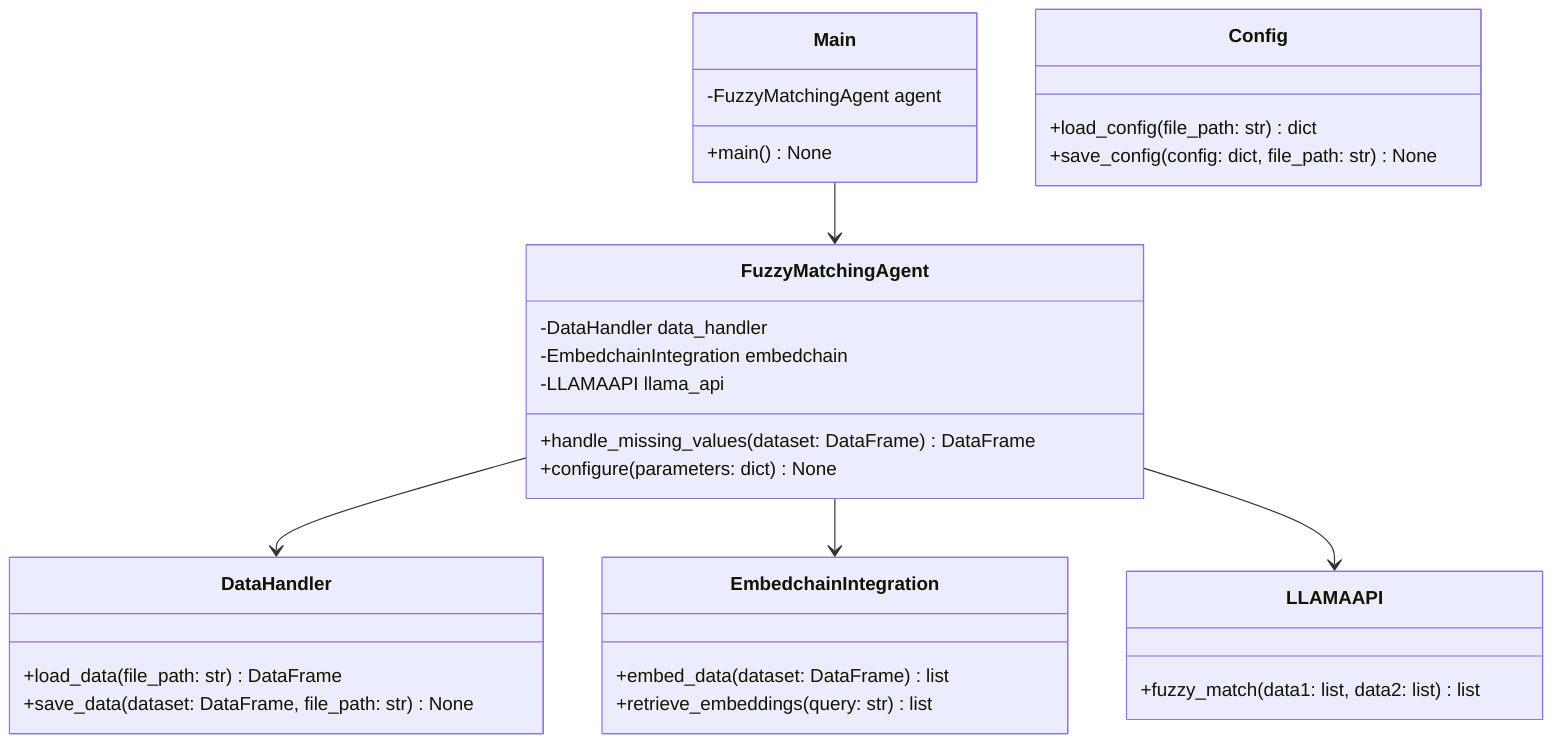 classDiagram
    class Main {
        -FuzzyMatchingAgent agent
        +main() None
    }
    class FuzzyMatchingAgent {
        -DataHandler data_handler
        -EmbedchainIntegration embedchain
        -LLAMAAPI llama_api
        +handle_missing_values(dataset: DataFrame) DataFrame
        +configure(parameters: dict) None
    }
    class DataHandler {
        +load_data(file_path: str) DataFrame
        +save_data(dataset: DataFrame, file_path: str) None
    }
    class EmbedchainIntegration {
        +embed_data(dataset: DataFrame) list
        +retrieve_embeddings(query: str) list
    }
    class LLAMAAPI {
        +fuzzy_match(data1: list, data2: list) list
    }
    class Config {
        +load_config(file_path: str) dict
        +save_config(config: dict, file_path: str) None
    }
    Main --> FuzzyMatchingAgent
    FuzzyMatchingAgent --> DataHandler
    FuzzyMatchingAgent --> EmbedchainIntegration
    FuzzyMatchingAgent --> LLAMAAPI